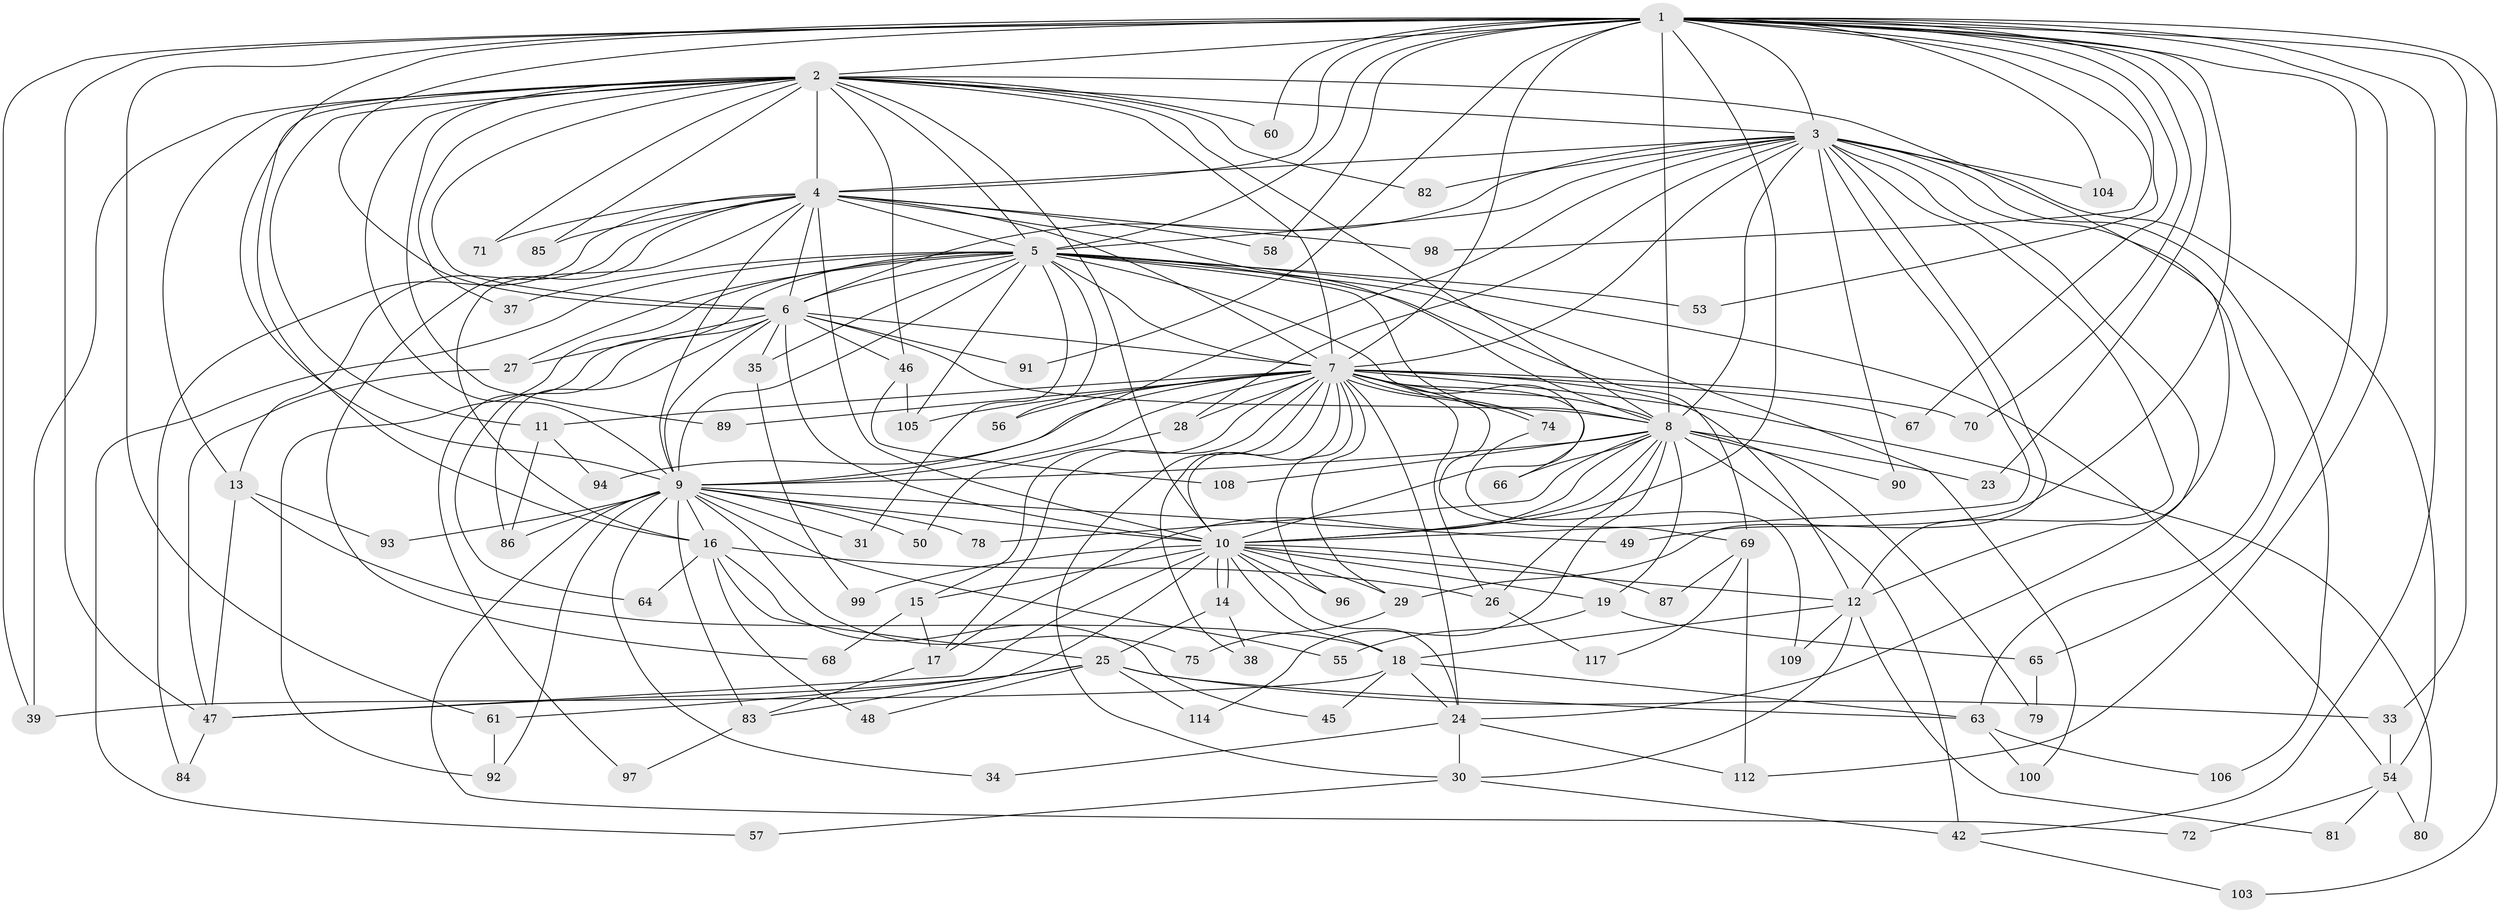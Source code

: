 // original degree distribution, {28: 0.008403361344537815, 21: 0.01680672268907563, 19: 0.008403361344537815, 16: 0.01680672268907563, 22: 0.008403361344537815, 30: 0.008403361344537815, 25: 0.008403361344537815, 23: 0.008403361344537815, 4: 0.09243697478991597, 8: 0.025210084033613446, 5: 0.04201680672268908, 6: 0.01680672268907563, 2: 0.5714285714285714, 3: 0.15966386554621848, 7: 0.008403361344537815}
// Generated by graph-tools (version 1.1) at 2025/41/03/06/25 10:41:37]
// undirected, 91 vertices, 229 edges
graph export_dot {
graph [start="1"]
  node [color=gray90,style=filled];
  1 [super="+44"];
  2 [super="+95"];
  3 [super="+41"];
  4 [super="+59"];
  5;
  6 [super="+21"];
  7 [super="+62"];
  8 [super="+20"];
  9 [super="+102"];
  10 [super="+52"];
  11 [super="+118"];
  12 [super="+32"];
  13;
  14 [super="+43"];
  15 [super="+88"];
  16;
  17;
  18 [super="+22"];
  19;
  23;
  24 [super="+113"];
  25 [super="+77"];
  26 [super="+36"];
  27 [super="+73"];
  28;
  29 [super="+110"];
  30 [super="+40"];
  31;
  33;
  34;
  35;
  37;
  38;
  39;
  42 [super="+76"];
  45;
  46;
  47 [super="+51"];
  48;
  49;
  50;
  53;
  54 [super="+111"];
  55;
  56;
  57;
  58;
  60;
  61;
  63 [super="+101"];
  64;
  65;
  66;
  67;
  68;
  69 [super="+119"];
  70;
  71;
  72;
  74;
  75;
  78;
  79;
  80;
  81;
  82;
  83 [super="+116"];
  84;
  85;
  86;
  87;
  89;
  90;
  91;
  92 [super="+107"];
  93;
  94;
  96;
  97;
  98;
  99;
  100;
  103;
  104;
  105 [super="+115"];
  106;
  108;
  109;
  112;
  114;
  117;
  1 -- 2;
  1 -- 3;
  1 -- 4;
  1 -- 5;
  1 -- 6;
  1 -- 7;
  1 -- 8;
  1 -- 9 [weight=2];
  1 -- 10;
  1 -- 23;
  1 -- 33;
  1 -- 39;
  1 -- 42;
  1 -- 47;
  1 -- 49;
  1 -- 53;
  1 -- 58;
  1 -- 60;
  1 -- 61;
  1 -- 65;
  1 -- 67;
  1 -- 70;
  1 -- 91;
  1 -- 98;
  1 -- 103;
  1 -- 104;
  1 -- 112;
  2 -- 3;
  2 -- 4;
  2 -- 5;
  2 -- 6;
  2 -- 7;
  2 -- 8;
  2 -- 9;
  2 -- 10;
  2 -- 11;
  2 -- 12;
  2 -- 13;
  2 -- 16;
  2 -- 37;
  2 -- 46;
  2 -- 60;
  2 -- 71;
  2 -- 82;
  2 -- 85;
  2 -- 89;
  2 -- 39;
  3 -- 4;
  3 -- 5;
  3 -- 6;
  3 -- 7;
  3 -- 8;
  3 -- 9;
  3 -- 10;
  3 -- 28;
  3 -- 29;
  3 -- 54;
  3 -- 82;
  3 -- 90;
  3 -- 104;
  3 -- 106;
  3 -- 24;
  3 -- 63;
  3 -- 12;
  4 -- 5;
  4 -- 6;
  4 -- 7;
  4 -- 8;
  4 -- 9;
  4 -- 10;
  4 -- 13;
  4 -- 58;
  4 -- 68;
  4 -- 71;
  4 -- 85;
  4 -- 98;
  4 -- 16;
  4 -- 84;
  5 -- 6;
  5 -- 7;
  5 -- 8;
  5 -- 9;
  5 -- 10;
  5 -- 27;
  5 -- 31;
  5 -- 35;
  5 -- 37;
  5 -- 53;
  5 -- 56;
  5 -- 57;
  5 -- 69;
  5 -- 92;
  5 -- 97;
  5 -- 100;
  5 -- 105;
  5 -- 54;
  6 -- 7;
  6 -- 8;
  6 -- 9 [weight=2];
  6 -- 10 [weight=2];
  6 -- 27;
  6 -- 46;
  6 -- 64;
  6 -- 86;
  6 -- 91;
  6 -- 35;
  7 -- 8 [weight=2];
  7 -- 9;
  7 -- 10;
  7 -- 11;
  7 -- 15;
  7 -- 17;
  7 -- 24;
  7 -- 28;
  7 -- 29;
  7 -- 30;
  7 -- 38;
  7 -- 56;
  7 -- 66;
  7 -- 67;
  7 -- 70;
  7 -- 74;
  7 -- 74;
  7 -- 89;
  7 -- 94;
  7 -- 96;
  7 -- 80;
  7 -- 12;
  7 -- 69;
  7 -- 26;
  7 -- 105;
  8 -- 9;
  8 -- 10;
  8 -- 17;
  8 -- 19;
  8 -- 23;
  8 -- 26;
  8 -- 42;
  8 -- 66;
  8 -- 78;
  8 -- 79;
  8 -- 90;
  8 -- 108;
  8 -- 114;
  9 -- 10 [weight=2];
  9 -- 16;
  9 -- 31;
  9 -- 34;
  9 -- 49;
  9 -- 50;
  9 -- 55;
  9 -- 72;
  9 -- 75;
  9 -- 78;
  9 -- 83;
  9 -- 86;
  9 -- 92;
  9 -- 93;
  10 -- 12;
  10 -- 14;
  10 -- 14;
  10 -- 15;
  10 -- 18;
  10 -- 19;
  10 -- 47;
  10 -- 83;
  10 -- 87;
  10 -- 99;
  10 -- 96;
  10 -- 24;
  10 -- 29;
  11 -- 94;
  11 -- 86;
  12 -- 18;
  12 -- 81;
  12 -- 109;
  12 -- 30;
  13 -- 93;
  13 -- 47;
  13 -- 18;
  14 -- 25;
  14 -- 38;
  15 -- 68;
  15 -- 17;
  16 -- 25;
  16 -- 26;
  16 -- 45;
  16 -- 48;
  16 -- 64;
  17 -- 83;
  18 -- 45;
  18 -- 63;
  18 -- 24;
  18 -- 39;
  19 -- 55;
  19 -- 65;
  24 -- 30;
  24 -- 34;
  24 -- 112;
  25 -- 33;
  25 -- 48;
  25 -- 61;
  25 -- 63;
  25 -- 114;
  25 -- 47;
  26 -- 117;
  27 -- 47;
  28 -- 50;
  29 -- 75;
  30 -- 57;
  30 -- 42;
  33 -- 54;
  35 -- 99;
  42 -- 103;
  46 -- 105;
  46 -- 108;
  47 -- 84;
  54 -- 72;
  54 -- 80;
  54 -- 81;
  61 -- 92;
  63 -- 100;
  63 -- 106;
  65 -- 79;
  69 -- 87;
  69 -- 117;
  69 -- 112;
  74 -- 109;
  83 -- 97;
}

